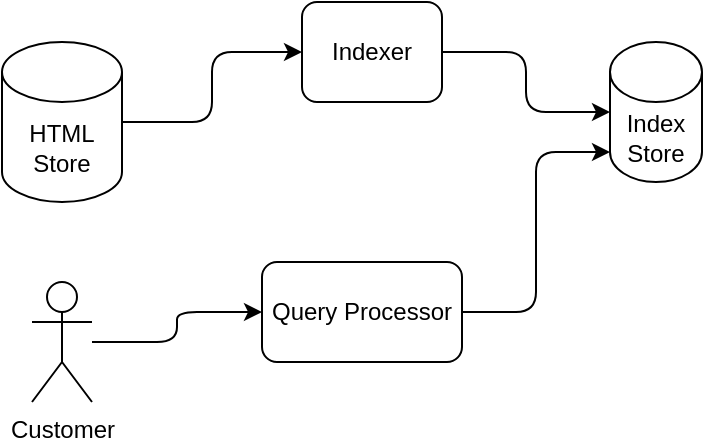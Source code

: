 <mxfile version="17.2.4" type="device"><diagram id="qDY75KFF47Y101jKmTEt" name="Indexer"><mxGraphModel dx="946" dy="619" grid="1" gridSize="10" guides="1" tooltips="1" connect="1" arrows="1" fold="1" page="1" pageScale="1" pageWidth="827" pageHeight="1169" math="0" shadow="0"><root><mxCell id="0"/><mxCell id="1" parent="0"/><mxCell id="9LOs0tLbhWQUfkjKtEl2-3" style="edgeStyle=orthogonalEdgeStyle;rounded=1;orthogonalLoop=1;jettySize=auto;html=1;entryX=0;entryY=0.5;entryDx=0;entryDy=0;" edge="1" parent="1" source="9LOs0tLbhWQUfkjKtEl2-1" target="9LOs0tLbhWQUfkjKtEl2-2"><mxGeometry relative="1" as="geometry"/></mxCell><mxCell id="9LOs0tLbhWQUfkjKtEl2-1" value="HTML&lt;br&gt;Store" style="shape=cylinder3;whiteSpace=wrap;html=1;boundedLbl=1;backgroundOutline=1;size=15;" vertex="1" parent="1"><mxGeometry x="80" y="160" width="60" height="80" as="geometry"/></mxCell><mxCell id="9LOs0tLbhWQUfkjKtEl2-6" style="edgeStyle=orthogonalEdgeStyle;rounded=1;orthogonalLoop=1;jettySize=auto;html=1;" edge="1" parent="1" source="9LOs0tLbhWQUfkjKtEl2-2" target="9LOs0tLbhWQUfkjKtEl2-5"><mxGeometry relative="1" as="geometry"/></mxCell><mxCell id="9LOs0tLbhWQUfkjKtEl2-2" value="Indexer" style="rounded=1;whiteSpace=wrap;html=1;" vertex="1" parent="1"><mxGeometry x="230" y="140" width="70" height="50" as="geometry"/></mxCell><mxCell id="9LOs0tLbhWQUfkjKtEl2-5" value="Index&lt;br&gt;Store" style="shape=cylinder3;whiteSpace=wrap;html=1;boundedLbl=1;backgroundOutline=1;size=15;" vertex="1" parent="1"><mxGeometry x="384" y="160" width="46" height="70" as="geometry"/></mxCell><mxCell id="9LOs0tLbhWQUfkjKtEl2-10" style="edgeStyle=orthogonalEdgeStyle;rounded=1;orthogonalLoop=1;jettySize=auto;html=1;" edge="1" parent="1" source="9LOs0tLbhWQUfkjKtEl2-7" target="9LOs0tLbhWQUfkjKtEl2-9"><mxGeometry relative="1" as="geometry"/></mxCell><mxCell id="9LOs0tLbhWQUfkjKtEl2-7" value="Customer" style="shape=umlActor;verticalLabelPosition=bottom;verticalAlign=top;html=1;outlineConnect=0;" vertex="1" parent="1"><mxGeometry x="95" y="280" width="30" height="60" as="geometry"/></mxCell><mxCell id="9LOs0tLbhWQUfkjKtEl2-11" style="edgeStyle=orthogonalEdgeStyle;rounded=1;orthogonalLoop=1;jettySize=auto;html=1;entryX=0;entryY=1;entryDx=0;entryDy=-15;entryPerimeter=0;" edge="1" parent="1" source="9LOs0tLbhWQUfkjKtEl2-9" target="9LOs0tLbhWQUfkjKtEl2-5"><mxGeometry relative="1" as="geometry"/></mxCell><mxCell id="9LOs0tLbhWQUfkjKtEl2-9" value="Query Processor" style="rounded=1;whiteSpace=wrap;html=1;" vertex="1" parent="1"><mxGeometry x="210" y="270" width="100" height="50" as="geometry"/></mxCell></root></mxGraphModel></diagram></mxfile>